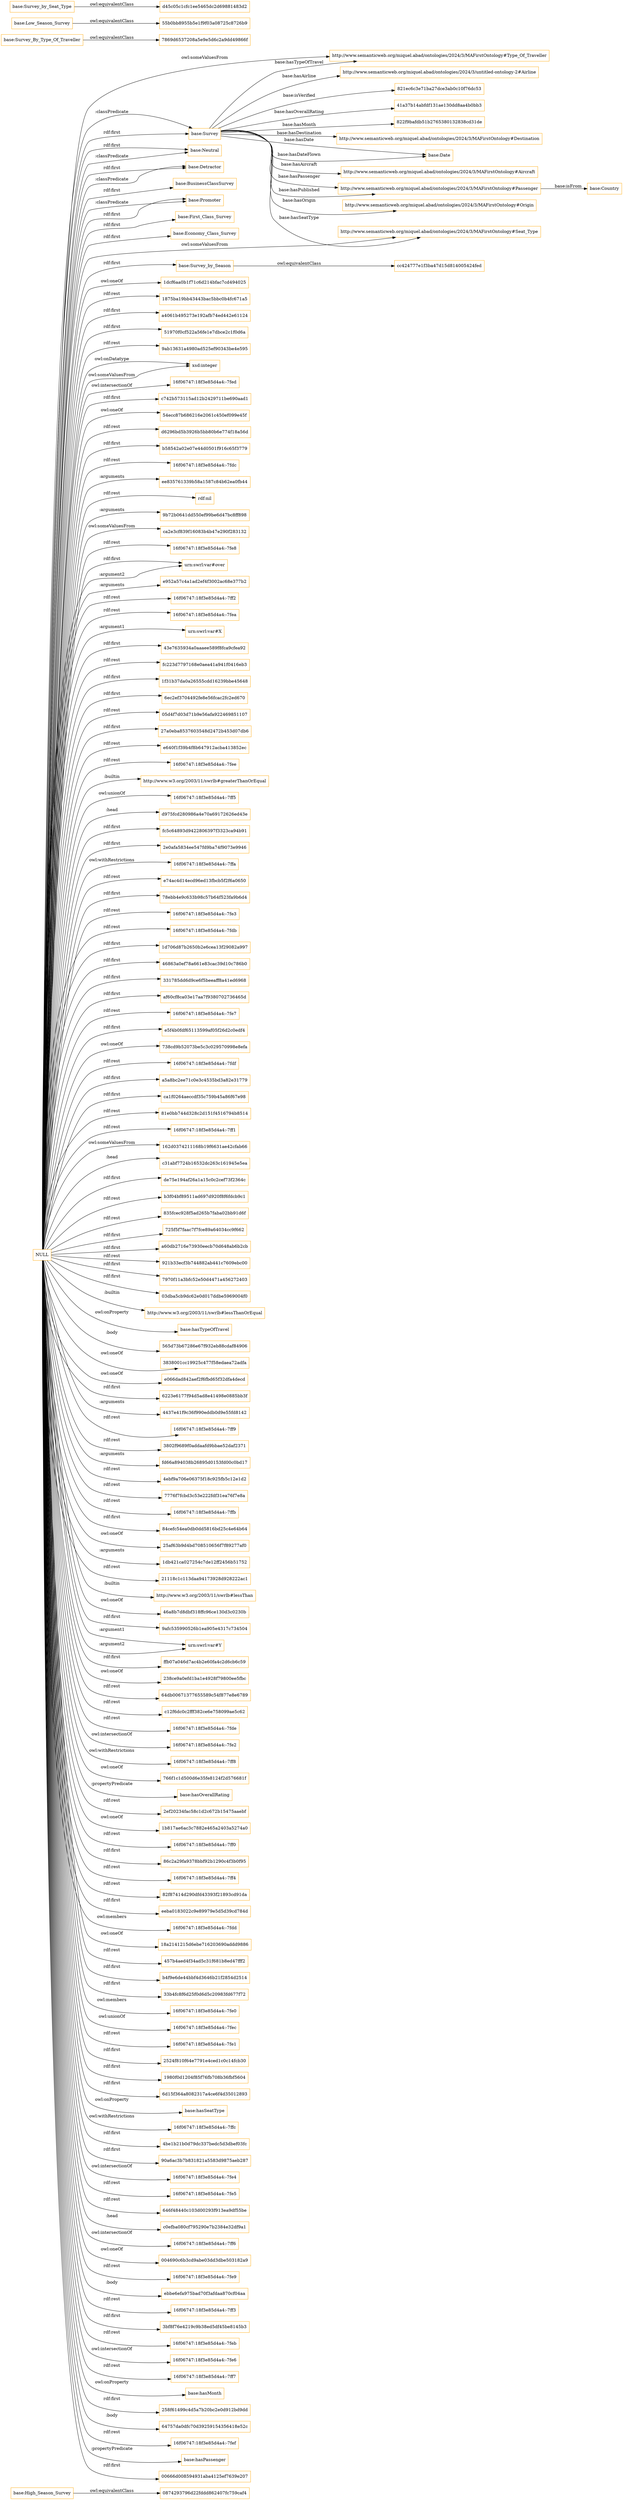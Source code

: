 digraph ar2dtool_diagram { 
rankdir=LR;
size="1501"
node [shape = rectangle, color="orange"]; "0874293796d22fddd862407fc759caf4" "http://www.semanticweb.org/miquel.abad/ontologies/2024/3/MAFirstOntology#Destination" "7869d6537208a5e9e5d6c2a9dd49866f" "base:Neutral" "base:Detractor" "base:High_Season_Survey" "55b0bb8955b5e1f9f03a08725c8726b9" "http://www.semanticweb.org/miquel.abad/ontologies/2024/3/MAFirstOntology#Aircraft" "d45c05c1cfc1ee5465dc2d69881483d2" "base:Survey_by_Seat_Type" "http://www.semanticweb.org/miquel.abad/ontologies/2024/3/MAFirstOntology#Passenger" "base:BusinessClassSurvey" "base:Promoter" "http://www.semanticweb.org/miquel.abad/ontologies/2024/3/MAFirstOntology#Origin" "base:First_Class_Survey" "base:Economy_Class_Survey" "http://www.semanticweb.org/miquel.abad/ontologies/2024/3/untitled-ontology-2#Airline" "http://www.semanticweb.org/miquel.abad/ontologies/2024/3/MAFirstOntology#Type_Of_Traveller" "base:Country" "cc424777e1f3ba47d15d814005424fed" "http://www.semanticweb.org/miquel.abad/ontologies/2024/3/MAFirstOntology#Seat_Type" "base:Low_Season_Survey" "base:Date" "base:Survey_By_Type_Of_Traveller" "base:Survey_by_Season" "base:Survey" ; /*classes style*/
	"NULL" -> "1dcf6aa0b1f71c6d214bfac7cd494025" [ label = "owl:oneOf" ];
	"NULL" -> "1875ba19bb43443bac5bbc0b4fc671a5" [ label = "rdf:rest" ];
	"NULL" -> "a4061b495273e192afb74ed442e61124" [ label = "rdf:first" ];
	"NULL" -> "51970f0cf522a56fe1e7dbce2c1f0d6a" [ label = "rdf:first" ];
	"NULL" -> "9ab13631a4980ad525ef90343be4e595" [ label = "rdf:rest" ];
	"NULL" -> "xsd:integer" [ label = "owl:onDatatype" ];
	"NULL" -> "16f06747:18f3e85d4a4:-7fed" [ label = "owl:intersectionOf" ];
	"NULL" -> "c742b573115ad12b2429711be690aad1" [ label = "rdf:first" ];
	"NULL" -> "54ecc87b686216e2061c450ef099e45f" [ label = "owl:oneOf" ];
	"NULL" -> "d6296bd5b3926b5bb80b6e774f18a56d" [ label = "rdf:rest" ];
	"NULL" -> "b58542a02e07e44d0501f916c65f3779" [ label = "rdf:first" ];
	"NULL" -> "16f06747:18f3e85d4a4:-7fdc" [ label = "rdf:rest" ];
	"NULL" -> "ee835761339b58a1587c84b62ea0fb44" [ label = ":arguments" ];
	"NULL" -> "rdf:nil" [ label = "rdf:rest" ];
	"NULL" -> "9b72b0641dd550ef99be6d47bc8ff898" [ label = ":arguments" ];
	"NULL" -> "ca2e3cf839f16083b4b47e290f283132" [ label = "owl:someValuesFrom" ];
	"NULL" -> "base:Promoter" [ label = ":classPredicate" ];
	"NULL" -> "16f06747:18f3e85d4a4:-7fe8" [ label = "rdf:rest" ];
	"NULL" -> "urn:swrl:var#over" [ label = "rdf:first" ];
	"NULL" -> "e952a57c4a1ad2ef4f3002ac68e377b2" [ label = ":arguments" ];
	"NULL" -> "base:Economy_Class_Survey" [ label = "rdf:first" ];
	"NULL" -> "16f06747:18f3e85d4a4:-7ff2" [ label = "rdf:rest" ];
	"NULL" -> "16f06747:18f3e85d4a4:-7fea" [ label = "rdf:rest" ];
	"NULL" -> "urn:swrl:var#X" [ label = ":argument1" ];
	"NULL" -> "43e7635934a0aaaee589f8fca9cfea92" [ label = "rdf:first" ];
	"NULL" -> "fc223d7797168e0aea41a941f0416eb3" [ label = "rdf:rest" ];
	"NULL" -> "1f31b37da0a26555cdd16239bbe45648" [ label = "rdf:first" ];
	"NULL" -> "6ec2ef3704492fe8e56fcac2fc2ed670" [ label = "rdf:first" ];
	"NULL" -> "05d4f7d03d71b9e56afa922469851107" [ label = "rdf:rest" ];
	"NULL" -> "27a0eba8537603548d2472b453d07db6" [ label = "rdf:first" ];
	"NULL" -> "e640f1f39b4f8b647912acba413852ec" [ label = "rdf:rest" ];
	"NULL" -> "16f06747:18f3e85d4a4:-7fee" [ label = "rdf:rest" ];
	"NULL" -> "http://www.w3.org/2003/11/swrlb#greaterThanOrEqual" [ label = ":builtin" ];
	"NULL" -> "16f06747:18f3e85d4a4:-7ff5" [ label = "owl:unionOf" ];
	"NULL" -> "d975fcd280986a4e70a69172626ed43e" [ label = ":head" ];
	"NULL" -> "fc5c64893d9422806397f3323ca94b91" [ label = "rdf:first" ];
	"NULL" -> "2e0afa5834ee547fd9ba74f9073e9946" [ label = "rdf:first" ];
	"NULL" -> "16f06747:18f3e85d4a4:-7ffa" [ label = "owl:withRestrictions" ];
	"NULL" -> "base:Survey" [ label = "rdf:first" ];
	"NULL" -> "e74ac4d14ecd96ed13fbcb5f2f6a0650" [ label = "rdf:rest" ];
	"NULL" -> "78ebb4e9c633b98c57b64f523fa9b6d4" [ label = "rdf:first" ];
	"NULL" -> "base:Survey_by_Season" [ label = "rdf:first" ];
	"NULL" -> "16f06747:18f3e85d4a4:-7fe3" [ label = "rdf:rest" ];
	"NULL" -> "16f06747:18f3e85d4a4:-7fdb" [ label = "rdf:rest" ];
	"NULL" -> "1d706d87b2650b2e6cea13f29082a997" [ label = "rdf:first" ];
	"NULL" -> "46863a0ef78a661e83cac39d10c786b0" [ label = "rdf:first" ];
	"NULL" -> "331785dd6d9ce6f5beeaff8a41ed6968" [ label = "rdf:first" ];
	"NULL" -> "af60cf8ca03e17aa7f9380702736465d" [ label = "rdf:first" ];
	"NULL" -> "16f06747:18f3e85d4a4:-7fe7" [ label = "rdf:rest" ];
	"NULL" -> "e5f4b0fdf65113599af05f26d2c0edf4" [ label = "rdf:first" ];
	"NULL" -> "738cd9b52073be5c3c029570998e8efa" [ label = "owl:oneOf" ];
	"NULL" -> "16f06747:18f3e85d4a4:-7fdf" [ label = "rdf:rest" ];
	"NULL" -> "urn:swrl:var#over" [ label = ":argument2" ];
	"NULL" -> "a5a8bc2ee71c0e3c4535bd3a82e31779" [ label = "rdf:first" ];
	"NULL" -> "ca1f0264aeccdf35c759b45a86f67e98" [ label = "rdf:first" ];
	"NULL" -> "base:Survey" [ label = ":classPredicate" ];
	"NULL" -> "81e0bb744d328c2d151f4516794b8514" [ label = "rdf:rest" ];
	"NULL" -> "16f06747:18f3e85d4a4:-7ff1" [ label = "rdf:rest" ];
	"NULL" -> "162d0374211168b19f6631ae42cfab66" [ label = "owl:someValuesFrom" ];
	"NULL" -> "base:Neutral" [ label = "rdf:first" ];
	"NULL" -> "c31abf7724b16532dc263c161945e5ea" [ label = ":head" ];
	"NULL" -> "de75e194af26a1a15c0c2cef73f2364c" [ label = "rdf:first" ];
	"NULL" -> "b3f04bf89511ad697d920f8f6fdcb9c1" [ label = "rdf:rest" ];
	"NULL" -> "835fcec928f5ad265b7faba02bb91d6f" [ label = "rdf:rest" ];
	"NULL" -> "725f5f7faac7f7fce89a64034cc9f662" [ label = "rdf:first" ];
	"NULL" -> "a60db2716e73930eecb70d648ab6b2cb" [ label = "rdf:first" ];
	"NULL" -> "921b33ecf3b744882ab441c7609ebc00" [ label = "rdf:rest" ];
	"NULL" -> "7970f11a3bfc52e50d4471a456272403" [ label = "rdf:first" ];
	"NULL" -> "03dba5cb9dc62e0d017ddbe5969004f0" [ label = "rdf:first" ];
	"NULL" -> "http://www.w3.org/2003/11/swrlb#lessThanOrEqual" [ label = ":builtin" ];
	"NULL" -> "base:hasTypeOfTravel" [ label = "owl:onProperty" ];
	"NULL" -> "565d73b67286e67f932eb88cdaf84906" [ label = ":body" ];
	"NULL" -> "3838001cc19925c477f58edaea72adfa" [ label = "owl:oneOf" ];
	"NULL" -> "e066dad842aef2f6fbd65f32dfa4decd" [ label = "owl:oneOf" ];
	"NULL" -> "6223e6177f94d5ad8e41498e0885bb3f" [ label = "rdf:first" ];
	"NULL" -> "4437e41f9c36f990eddb0d9e55fd8142" [ label = ":arguments" ];
	"NULL" -> "16f06747:18f3e85d4a4:-7ff9" [ label = "rdf:rest" ];
	"NULL" -> "3802f9689f0addaafd9bbae52daf2371" [ label = "rdf:rest" ];
	"NULL" -> "fd66a894038b26895d0153fd00c0bd17" [ label = ":arguments" ];
	"NULL" -> "4ebf9a706e06375f18c925fb5c12e1d2" [ label = "rdf:rest" ];
	"NULL" -> "7776f7fcbd3c53e222fdf31ea76f7e8a" [ label = "rdf:rest" ];
	"NULL" -> "16f06747:18f3e85d4a4:-7ffb" [ label = "rdf:rest" ];
	"NULL" -> "84cefc54ea0db0dd5816bd25c4e64b64" [ label = "rdf:first" ];
	"NULL" -> "25af63b9d4bd708510656f7f89277af0" [ label = "owl:oneOf" ];
	"NULL" -> "1db421ca027254c7de12ff2456b51752" [ label = ":arguments" ];
	"NULL" -> "21118c1c113daa94173928d928222ac1" [ label = "rdf:rest" ];
	"NULL" -> "base:First_Class_Survey" [ label = "rdf:first" ];
	"NULL" -> "http://www.w3.org/2003/11/swrlb#lessThan" [ label = ":builtin" ];
	"NULL" -> "base:Detractor" [ label = "rdf:first" ];
	"NULL" -> "46a8b7d8dbf318ffc96ce130d3c0230b" [ label = "owl:oneOf" ];
	"NULL" -> "9afc535990526b1ea905e4317c734504" [ label = "rdf:first" ];
	"NULL" -> "urn:swrl:var#Y" [ label = ":argument1" ];
	"NULL" -> "ffb07a046d7ac4b2e60fa4c2d6cb6c59" [ label = "rdf:first" ];
	"NULL" -> "238ce9a0efd1ba1e4928f79800ee5fbc" [ label = "owl:oneOf" ];
	"NULL" -> "64db00671377655589c54f877e8e6789" [ label = "rdf:rest" ];
	"NULL" -> "c12f6dc0c2fff382ce6e758099ae5c62" [ label = "rdf:rest" ];
	"NULL" -> "16f06747:18f3e85d4a4:-7fde" [ label = "rdf:rest" ];
	"NULL" -> "16f06747:18f3e85d4a4:-7fe2" [ label = "owl:intersectionOf" ];
	"NULL" -> "16f06747:18f3e85d4a4:-7ff8" [ label = "owl:withRestrictions" ];
	"NULL" -> "766f1c1d500d6e35fe8124f2d576681f" [ label = "owl:oneOf" ];
	"NULL" -> "base:hasOverallRating" [ label = ":propertyPredicate" ];
	"NULL" -> "2ef20234fac58c1d2c672b15475aaebf" [ label = "rdf:rest" ];
	"NULL" -> "1b817ae6ac3c7882e465a2403a5274a0" [ label = "owl:oneOf" ];
	"NULL" -> "16f06747:18f3e85d4a4:-7ff0" [ label = "rdf:rest" ];
	"NULL" -> "base:BusinessClassSurvey" [ label = "rdf:first" ];
	"NULL" -> "86c2a29fa9378bbf92b1290c4f3b0f95" [ label = "rdf:first" ];
	"NULL" -> "16f06747:18f3e85d4a4:-7ff4" [ label = "rdf:rest" ];
	"NULL" -> "82f87414d290dfd43393f21893cd91da" [ label = "rdf:rest" ];
	"NULL" -> "eeba0183022c9e89979e5d5d39cd784d" [ label = "rdf:first" ];
	"NULL" -> "16f06747:18f3e85d4a4:-7fdd" [ label = "owl:members" ];
	"NULL" -> "18a2141215d6ebe716203690addd9886" [ label = "owl:oneOf" ];
	"NULL" -> "457b4aed4f34ad5c31f681b8ed47fff2" [ label = "rdf:rest" ];
	"NULL" -> "b4f9e6de44bbf4d3646b21f2854d2514" [ label = "rdf:first" ];
	"NULL" -> "33b4fc8f6d25f0d6d5c20983fd677f72" [ label = "rdf:first" ];
	"NULL" -> "16f06747:18f3e85d4a4:-7fe0" [ label = "owl:members" ];
	"NULL" -> "16f06747:18f3e85d4a4:-7fec" [ label = "owl:unionOf" ];
	"NULL" -> "16f06747:18f3e85d4a4:-7fe1" [ label = "rdf:rest" ];
	"NULL" -> "2524f810f64e7791e4ced1c0c14fcb30" [ label = "rdf:first" ];
	"NULL" -> "1980f0d1204f85f76fb708b36fbf5604" [ label = "rdf:first" ];
	"NULL" -> "6d15f364a8082317a4ce6f4d35012893" [ label = "rdf:first" ];
	"NULL" -> "base:Detractor" [ label = ":classPredicate" ];
	"NULL" -> "base:hasSeatType" [ label = "owl:onProperty" ];
	"NULL" -> "http://www.semanticweb.org/miquel.abad/ontologies/2024/3/MAFirstOntology#Seat_Type" [ label = "owl:someValuesFrom" ];
	"NULL" -> "base:Promoter" [ label = "rdf:first" ];
	"NULL" -> "16f06747:18f3e85d4a4:-7ffc" [ label = "owl:withRestrictions" ];
	"NULL" -> "4be1b21b0d79dc337bedc5d3dbef03fc" [ label = "rdf:first" ];
	"NULL" -> "90a6ac3b7b831821a5583d9875aeb287" [ label = "rdf:first" ];
	"NULL" -> "16f06747:18f3e85d4a4:-7fe4" [ label = "owl:intersectionOf" ];
	"NULL" -> "16f06747:18f3e85d4a4:-7fe5" [ label = "rdf:rest" ];
	"NULL" -> "xsd:integer" [ label = "owl:someValuesFrom" ];
	"NULL" -> "646f48440c103d00293f913ea9df55be" [ label = "rdf:rest" ];
	"NULL" -> "c0efba080cf795290e7b2384e32df9a1" [ label = ":head" ];
	"NULL" -> "16f06747:18f3e85d4a4:-7ff6" [ label = "owl:intersectionOf" ];
	"NULL" -> "004690c6b3cd9abe03dd3dbe503182a9" [ label = "owl:oneOf" ];
	"NULL" -> "16f06747:18f3e85d4a4:-7fe9" [ label = "rdf:rest" ];
	"NULL" -> "ebbe6efa975bad70f3afdaa870cf04aa" [ label = ":body" ];
	"NULL" -> "base:Neutral" [ label = ":classPredicate" ];
	"NULL" -> "http://www.semanticweb.org/miquel.abad/ontologies/2024/3/MAFirstOntology#Type_Of_Traveller" [ label = "owl:someValuesFrom" ];
	"NULL" -> "16f06747:18f3e85d4a4:-7ff3" [ label = "rdf:rest" ];
	"NULL" -> "3bf8f76e4219c9b38ed5df45be8145b3" [ label = "rdf:first" ];
	"NULL" -> "16f06747:18f3e85d4a4:-7feb" [ label = "rdf:rest" ];
	"NULL" -> "16f06747:18f3e85d4a4:-7fe6" [ label = "owl:intersectionOf" ];
	"NULL" -> "16f06747:18f3e85d4a4:-7ff7" [ label = "rdf:rest" ];
	"NULL" -> "base:hasMonth" [ label = "owl:onProperty" ];
	"NULL" -> "urn:swrl:var#Y" [ label = ":argument2" ];
	"NULL" -> "258f61499c4d5a7b20bc2e0d912bd9dd" [ label = "rdf:first" ];
	"NULL" -> "64757da0dfc70d39259154356418e52c" [ label = ":body" ];
	"NULL" -> "16f06747:18f3e85d4a4:-7fef" [ label = "rdf:rest" ];
	"NULL" -> "base:hasPassenger" [ label = ":propertyPredicate" ];
	"NULL" -> "00666d008594931aba4125ef7639e207" [ label = "rdf:first" ];
	"base:Survey_By_Type_Of_Traveller" -> "7869d6537208a5e9e5d6c2a9dd49866f" [ label = "owl:equivalentClass" ];
	"base:Low_Season_Survey" -> "55b0bb8955b5e1f9f03a08725c8726b9" [ label = "owl:equivalentClass" ];
	"base:High_Season_Survey" -> "0874293796d22fddd862407fc759caf4" [ label = "owl:equivalentClass" ];
	"base:Survey_by_Seat_Type" -> "d45c05c1cfc1ee5465dc2d69881483d2" [ label = "owl:equivalentClass" ];
	"base:Survey_by_Season" -> "cc424777e1f3ba47d15d814005424fed" [ label = "owl:equivalentClass" ];
	"base:Survey" -> "base:Date" [ label = "base:hasDateFlown" ];
	"base:Survey" -> "http://www.semanticweb.org/miquel.abad/ontologies/2024/3/MAFirstOntology#Passenger" [ label = "base:hasPassenger" ];
	"base:Survey" -> "base:Date" [ label = "base:hasDate" ];
	"base:Survey" -> "http://www.semanticweb.org/miquel.abad/ontologies/2024/3/MAFirstOntology#Origin" [ label = "base:hasOrigin" ];
	"base:Survey" -> "http://www.semanticweb.org/miquel.abad/ontologies/2024/3/MAFirstOntology#Passenger" [ label = "base:hasPublished" ];
	"base:Survey" -> "http://www.semanticweb.org/miquel.abad/ontologies/2024/3/MAFirstOntology#Destination" [ label = "base:hasDestination" ];
	"base:Survey" -> "http://www.semanticweb.org/miquel.abad/ontologies/2024/3/MAFirstOntology#Type_Of_Traveller" [ label = "base:hasTypeOfTravel" ];
	"base:Survey" -> "http://www.semanticweb.org/miquel.abad/ontologies/2024/3/untitled-ontology-2#Airline" [ label = "base:hasAirline" ];
	"base:Survey" -> "821ec6c3e71ba27dce3ab0c10f76dc53" [ label = "base:isVerified" ];
	"http://www.semanticweb.org/miquel.abad/ontologies/2024/3/MAFirstOntology#Passenger" -> "base:Country" [ label = "base:isFrom" ];
	"base:Survey" -> "http://www.semanticweb.org/miquel.abad/ontologies/2024/3/MAFirstOntology#Aircraft" [ label = "base:hasAircraft" ];
	"base:Survey" -> "41a37b14abfdf131ae130dd8aa4b0bb3" [ label = "base:hasOverallRating" ];
	"base:Survey" -> "http://www.semanticweb.org/miquel.abad/ontologies/2024/3/MAFirstOntology#Seat_Type" [ label = "base:hasSeatType" ];
	"base:Survey" -> "822f9bafdb51b2765380132838cd31de" [ label = "base:hasMonth" ];

}

